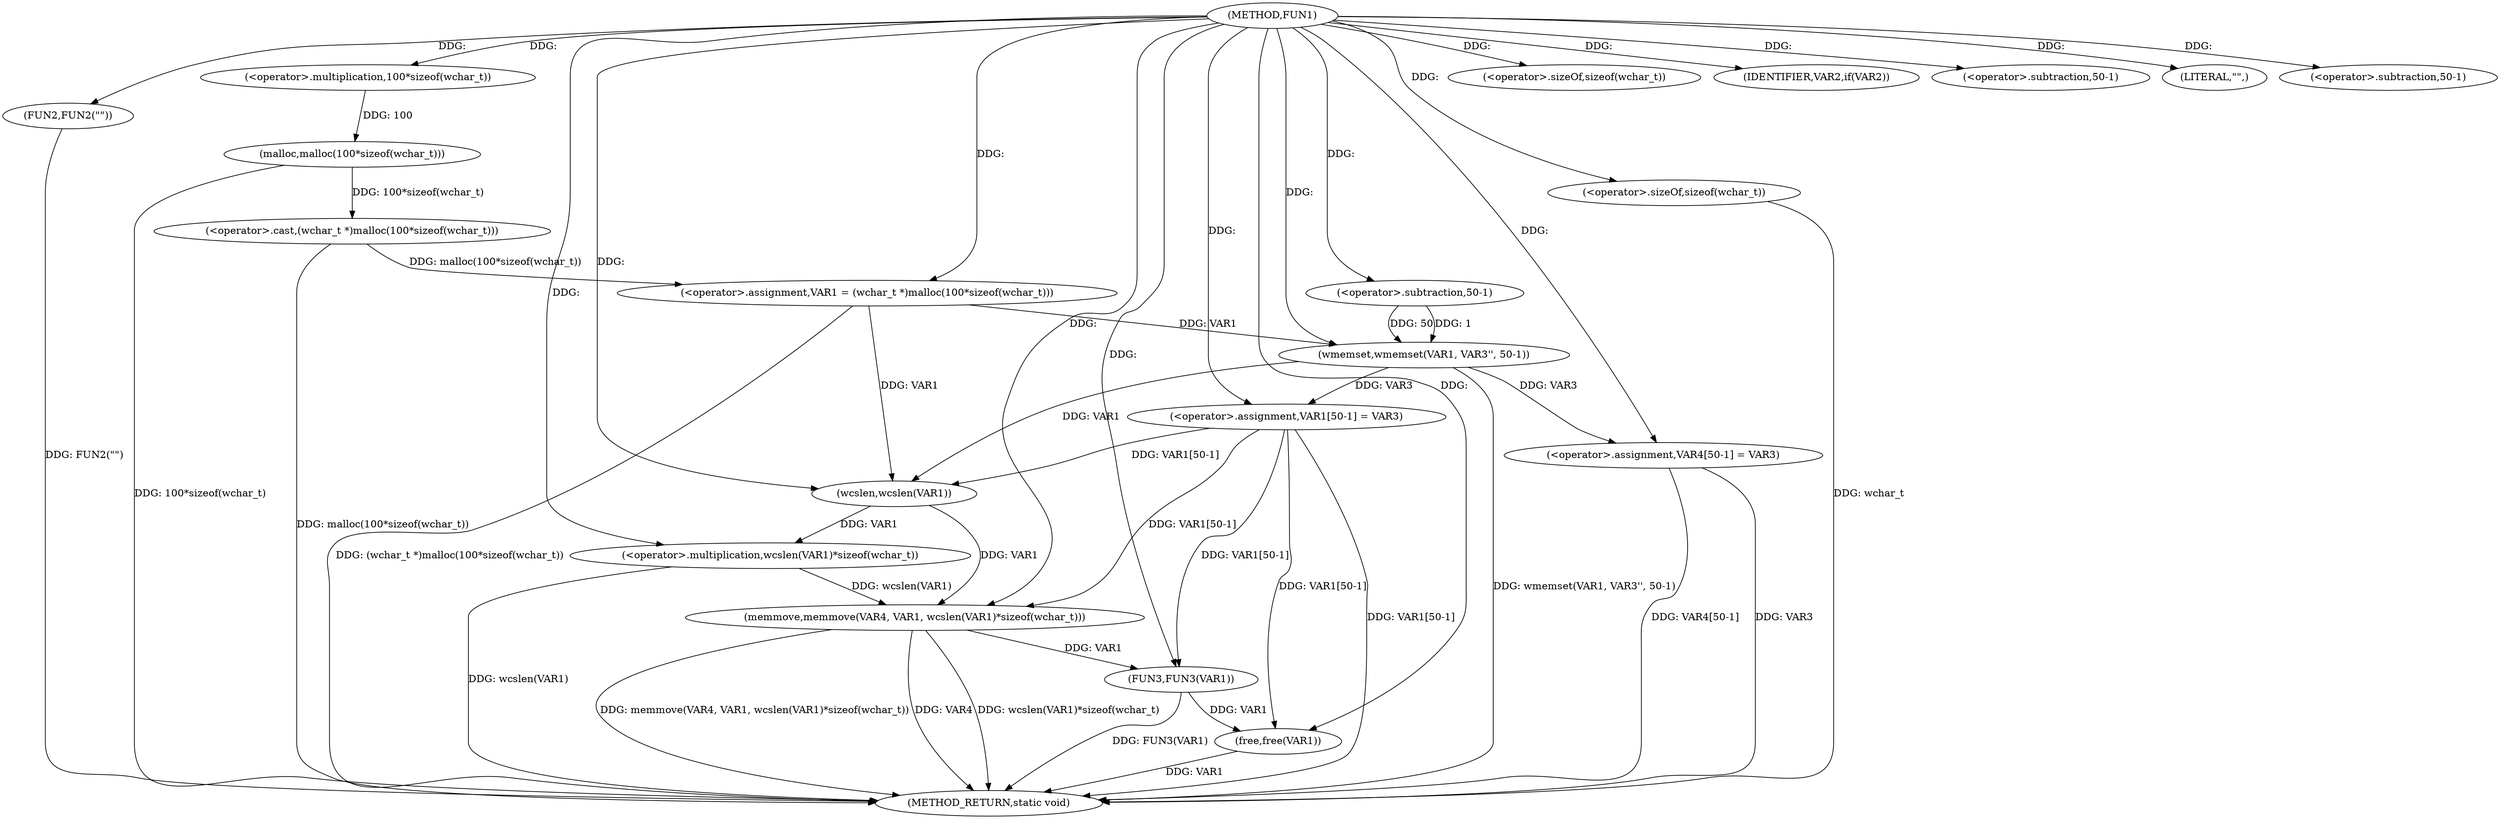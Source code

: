 digraph FUN1 {  
"1000100" [label = "(METHOD,FUN1)" ]
"1000153" [label = "(METHOD_RETURN,static void)" ]
"1000103" [label = "(<operator>.assignment,VAR1 = (wchar_t *)malloc(100*sizeof(wchar_t)))" ]
"1000105" [label = "(<operator>.cast,(wchar_t *)malloc(100*sizeof(wchar_t)))" ]
"1000107" [label = "(malloc,malloc(100*sizeof(wchar_t)))" ]
"1000108" [label = "(<operator>.multiplication,100*sizeof(wchar_t))" ]
"1000110" [label = "(<operator>.sizeOf,sizeof(wchar_t))" ]
"1000113" [label = "(IDENTIFIER,VAR2,if(VAR2))" ]
"1000115" [label = "(FUN2,FUN2(\"\"))" ]
"1000119" [label = "(wmemset,wmemset(VAR1, VAR3'', 50-1))" ]
"1000122" [label = "(<operator>.subtraction,50-1)" ]
"1000125" [label = "(<operator>.assignment,VAR1[50-1] = VAR3)" ]
"1000128" [label = "(<operator>.subtraction,50-1)" ]
"1000133" [label = "(LITERAL,\"\",)" ]
"1000134" [label = "(memmove,memmove(VAR4, VAR1, wcslen(VAR1)*sizeof(wchar_t)))" ]
"1000137" [label = "(<operator>.multiplication,wcslen(VAR1)*sizeof(wchar_t))" ]
"1000138" [label = "(wcslen,wcslen(VAR1))" ]
"1000140" [label = "(<operator>.sizeOf,sizeof(wchar_t))" ]
"1000142" [label = "(<operator>.assignment,VAR4[50-1] = VAR3)" ]
"1000145" [label = "(<operator>.subtraction,50-1)" ]
"1000149" [label = "(FUN3,FUN3(VAR1))" ]
"1000151" [label = "(free,free(VAR1))" ]
  "1000125" -> "1000153"  [ label = "DDG: VAR1[50-1]"] 
  "1000107" -> "1000153"  [ label = "DDG: 100*sizeof(wchar_t)"] 
  "1000103" -> "1000153"  [ label = "DDG: (wchar_t *)malloc(100*sizeof(wchar_t))"] 
  "1000140" -> "1000153"  [ label = "DDG: wchar_t"] 
  "1000115" -> "1000153"  [ label = "DDG: FUN2(\"\")"] 
  "1000134" -> "1000153"  [ label = "DDG: VAR4"] 
  "1000137" -> "1000153"  [ label = "DDG: wcslen(VAR1)"] 
  "1000119" -> "1000153"  [ label = "DDG: wmemset(VAR1, VAR3'', 50-1)"] 
  "1000134" -> "1000153"  [ label = "DDG: wcslen(VAR1)*sizeof(wchar_t)"] 
  "1000105" -> "1000153"  [ label = "DDG: malloc(100*sizeof(wchar_t))"] 
  "1000151" -> "1000153"  [ label = "DDG: VAR1"] 
  "1000134" -> "1000153"  [ label = "DDG: memmove(VAR4, VAR1, wcslen(VAR1)*sizeof(wchar_t))"] 
  "1000149" -> "1000153"  [ label = "DDG: FUN3(VAR1)"] 
  "1000142" -> "1000153"  [ label = "DDG: VAR3"] 
  "1000142" -> "1000153"  [ label = "DDG: VAR4[50-1]"] 
  "1000105" -> "1000103"  [ label = "DDG: malloc(100*sizeof(wchar_t))"] 
  "1000100" -> "1000103"  [ label = "DDG: "] 
  "1000107" -> "1000105"  [ label = "DDG: 100*sizeof(wchar_t)"] 
  "1000108" -> "1000107"  [ label = "DDG: 100"] 
  "1000100" -> "1000108"  [ label = "DDG: "] 
  "1000100" -> "1000110"  [ label = "DDG: "] 
  "1000100" -> "1000113"  [ label = "DDG: "] 
  "1000100" -> "1000115"  [ label = "DDG: "] 
  "1000103" -> "1000119"  [ label = "DDG: VAR1"] 
  "1000100" -> "1000119"  [ label = "DDG: "] 
  "1000122" -> "1000119"  [ label = "DDG: 50"] 
  "1000122" -> "1000119"  [ label = "DDG: 1"] 
  "1000100" -> "1000122"  [ label = "DDG: "] 
  "1000119" -> "1000125"  [ label = "DDG: VAR3"] 
  "1000100" -> "1000125"  [ label = "DDG: "] 
  "1000100" -> "1000128"  [ label = "DDG: "] 
  "1000100" -> "1000133"  [ label = "DDG: "] 
  "1000100" -> "1000134"  [ label = "DDG: "] 
  "1000125" -> "1000134"  [ label = "DDG: VAR1[50-1]"] 
  "1000138" -> "1000134"  [ label = "DDG: VAR1"] 
  "1000137" -> "1000134"  [ label = "DDG: wcslen(VAR1)"] 
  "1000138" -> "1000137"  [ label = "DDG: VAR1"] 
  "1000125" -> "1000138"  [ label = "DDG: VAR1[50-1]"] 
  "1000103" -> "1000138"  [ label = "DDG: VAR1"] 
  "1000119" -> "1000138"  [ label = "DDG: VAR1"] 
  "1000100" -> "1000138"  [ label = "DDG: "] 
  "1000100" -> "1000137"  [ label = "DDG: "] 
  "1000100" -> "1000140"  [ label = "DDG: "] 
  "1000100" -> "1000142"  [ label = "DDG: "] 
  "1000119" -> "1000142"  [ label = "DDG: VAR3"] 
  "1000100" -> "1000145"  [ label = "DDG: "] 
  "1000125" -> "1000149"  [ label = "DDG: VAR1[50-1]"] 
  "1000134" -> "1000149"  [ label = "DDG: VAR1"] 
  "1000100" -> "1000149"  [ label = "DDG: "] 
  "1000125" -> "1000151"  [ label = "DDG: VAR1[50-1]"] 
  "1000149" -> "1000151"  [ label = "DDG: VAR1"] 
  "1000100" -> "1000151"  [ label = "DDG: "] 
}
